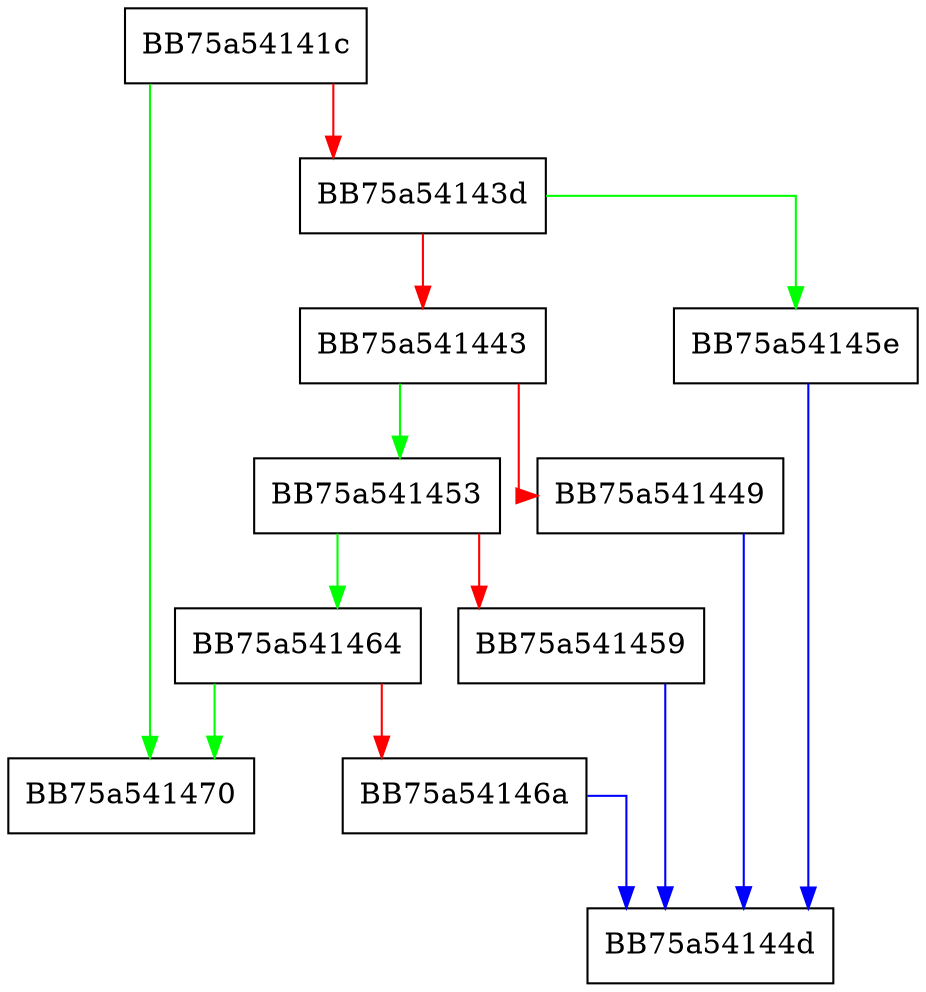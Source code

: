 digraph lget_value_wmask {
  node [shape="box"];
  graph [splines=ortho];
  BB75a54141c -> BB75a541470 [color="green"];
  BB75a54141c -> BB75a54143d [color="red"];
  BB75a54143d -> BB75a54145e [color="green"];
  BB75a54143d -> BB75a541443 [color="red"];
  BB75a541443 -> BB75a541453 [color="green"];
  BB75a541443 -> BB75a541449 [color="red"];
  BB75a541449 -> BB75a54144d [color="blue"];
  BB75a541453 -> BB75a541464 [color="green"];
  BB75a541453 -> BB75a541459 [color="red"];
  BB75a541459 -> BB75a54144d [color="blue"];
  BB75a54145e -> BB75a54144d [color="blue"];
  BB75a541464 -> BB75a541470 [color="green"];
  BB75a541464 -> BB75a54146a [color="red"];
  BB75a54146a -> BB75a54144d [color="blue"];
}